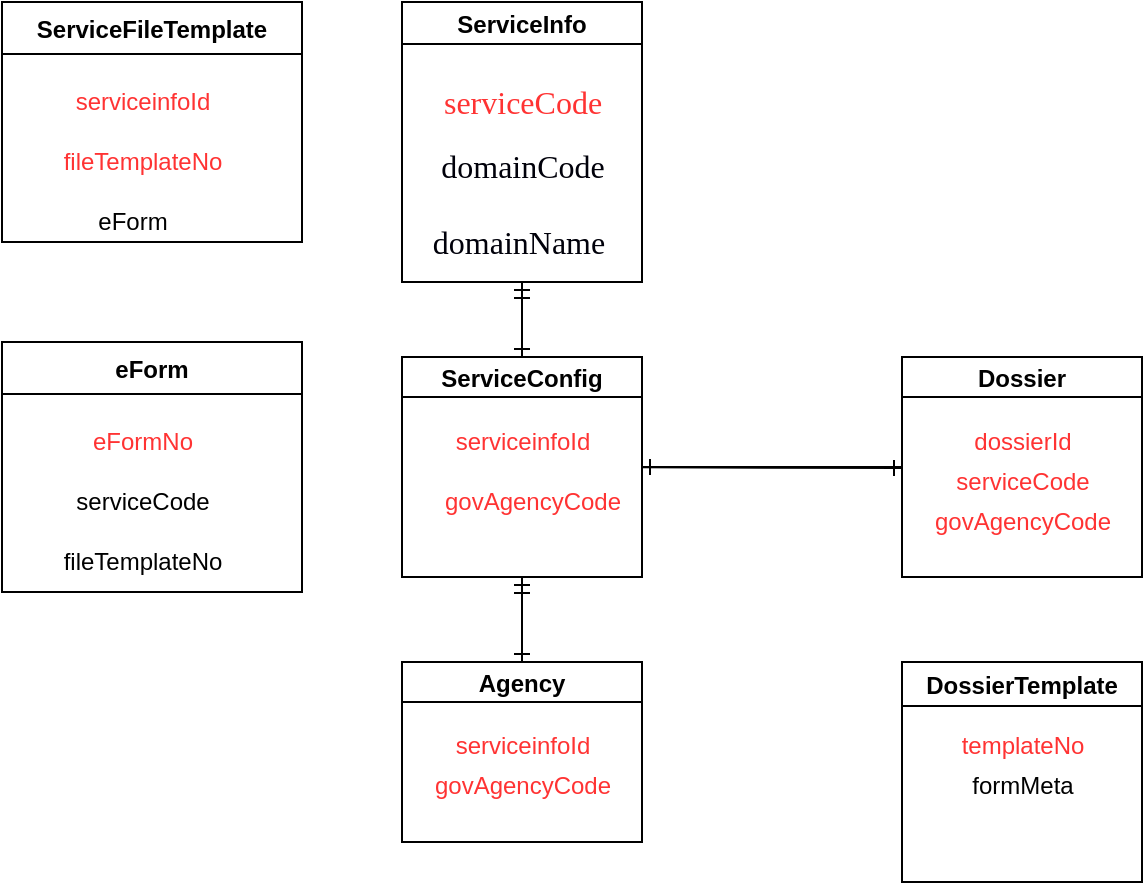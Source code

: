 <mxfile version="12.8.1" type="github"><diagram id="VrqLOiitiN6bHEq_VMDy" name="Page-1"><mxGraphModel dx="1038" dy="580" grid="1" gridSize="10" guides="1" tooltips="1" connect="1" arrows="1" fold="1" page="1" pageScale="1" pageWidth="827" pageHeight="1169" math="0" shadow="0"><root><mxCell id="0"/><mxCell id="1" parent="0"/><mxCell id="3iNCovrNTFFs0z0p3_Wt-29" style="rounded=0;orthogonalLoop=1;jettySize=auto;html=1;endArrow=ERone;endFill=0;" parent="1" source="3iNCovrNTFFs0z0p3_Wt-1" edge="1"><mxGeometry relative="1" as="geometry"><mxPoint x="450" y="503" as="targetPoint"/></mxGeometry></mxCell><mxCell id="3iNCovrNTFFs0z0p3_Wt-34" style="edgeStyle=none;rounded=0;orthogonalLoop=1;jettySize=auto;html=1;exitX=0.5;exitY=1;exitDx=0;exitDy=0;entryX=0.5;entryY=0;entryDx=0;entryDy=0;startArrow=ERmandOne;startFill=0;endArrow=ERone;endFill=0;" parent="1" source="3iNCovrNTFFs0z0p3_Wt-1" target="3iNCovrNTFFs0z0p3_Wt-20" edge="1"><mxGeometry relative="1" as="geometry"/></mxCell><mxCell id="3iNCovrNTFFs0z0p3_Wt-1" value="ServiceConfig" style="swimlane;startSize=20;" parent="1" vertex="1"><mxGeometry x="200" y="447.5" width="120" height="110" as="geometry"/></mxCell><mxCell id="3iNCovrNTFFs0z0p3_Wt-18" value="&lt;font color=&quot;#ff3333&quot;&gt;serviceinfoId&lt;/font&gt;" style="text;html=1;align=center;verticalAlign=middle;resizable=0;points=[];autosize=1;" parent="3iNCovrNTFFs0z0p3_Wt-1" vertex="1"><mxGeometry x="20" y="32" width="80" height="20" as="geometry"/></mxCell><mxCell id="3iNCovrNTFFs0z0p3_Wt-19" value="&lt;font color=&quot;#ff3333&quot;&gt;govAgencyCode&lt;/font&gt;" style="text;html=1;align=center;verticalAlign=middle;resizable=0;points=[];autosize=1;" parent="3iNCovrNTFFs0z0p3_Wt-1" vertex="1"><mxGeometry x="15" y="62.5" width="100" height="20" as="geometry"/></mxCell><mxCell id="3iNCovrNTFFs0z0p3_Wt-32" style="edgeStyle=none;rounded=0;orthogonalLoop=1;jettySize=auto;html=1;exitX=0.5;exitY=1;exitDx=0;exitDy=0;endArrow=ERone;endFill=0;startArrow=ERmandOne;startFill=0;" parent="1" source="3iNCovrNTFFs0z0p3_Wt-2" target="3iNCovrNTFFs0z0p3_Wt-1" edge="1"><mxGeometry relative="1" as="geometry"/></mxCell><mxCell id="3iNCovrNTFFs0z0p3_Wt-2" value="ServiceInfo" style="swimlane;startSize=21;" parent="1" vertex="1"><mxGeometry x="200" y="270" width="120" height="140" as="geometry"/></mxCell><mxCell id="3iNCovrNTFFs0z0p3_Wt-5" value="&lt;span lang=&quot;ZH-CN&quot; style=&quot;font-size: 12.0pt ; line-height: 107% ; font-family: &amp;#34;times new roman&amp;#34; , serif ; color: #00000a&quot;&gt;domainName&amp;nbsp;&lt;/span&gt;" style="text;html=1;align=center;verticalAlign=middle;resizable=0;points=[];autosize=1;" parent="3iNCovrNTFFs0z0p3_Wt-2" vertex="1"><mxGeometry x="5" y="110" width="110" height="20" as="geometry"/></mxCell><mxCell id="3iNCovrNTFFs0z0p3_Wt-4" value="&lt;span lang=&quot;ZH-CN&quot; style=&quot;font-size: 12.0pt ; line-height: 107% ; font-family: &amp;#34;times new roman&amp;#34; , serif ; color: #00000a&quot;&gt;domainCode&lt;/span&gt;" style="text;html=1;align=center;verticalAlign=middle;resizable=0;points=[];autosize=1;" parent="3iNCovrNTFFs0z0p3_Wt-2" vertex="1"><mxGeometry x="10" y="72" width="100" height="20" as="geometry"/></mxCell><mxCell id="3iNCovrNTFFs0z0p3_Wt-3" value="&lt;span lang=&quot;ZH-CN&quot; style=&quot;font-size: 12pt ; line-height: 107% ; font-family: &amp;#34;times new roman&amp;#34; , serif&quot;&gt;&lt;font color=&quot;#ff3333&quot;&gt;serviceCode&lt;/font&gt;&lt;/span&gt;" style="text;html=1;align=center;verticalAlign=middle;resizable=0;points=[];autosize=1;" parent="3iNCovrNTFFs0z0p3_Wt-2" vertex="1"><mxGeometry x="15" y="40" width="90" height="20" as="geometry"/></mxCell><mxCell id="3iNCovrNTFFs0z0p3_Wt-7" value="ServiceFileTemplate" style="swimlane;startSize=26;" parent="1" vertex="1"><mxGeometry y="270" width="150" height="120" as="geometry"/></mxCell><mxCell id="3iNCovrNTFFs0z0p3_Wt-9" value="&lt;font color=&quot;#ff3333&quot;&gt;serviceinfoId&lt;/font&gt;" style="text;html=1;align=center;verticalAlign=middle;resizable=0;points=[];autosize=1;" parent="3iNCovrNTFFs0z0p3_Wt-7" vertex="1"><mxGeometry x="30" y="40" width="80" height="20" as="geometry"/></mxCell><mxCell id="3iNCovrNTFFs0z0p3_Wt-10" value="&lt;font color=&quot;#ff3333&quot;&gt;fileTemplateNo&lt;/font&gt;" style="text;html=1;align=center;verticalAlign=middle;resizable=0;points=[];autosize=1;" parent="3iNCovrNTFFs0z0p3_Wt-7" vertex="1"><mxGeometry x="25" y="70" width="90" height="20" as="geometry"/></mxCell><mxCell id="3iNCovrNTFFs0z0p3_Wt-11" value="eForm" style="text;html=1;align=center;verticalAlign=middle;resizable=0;points=[];autosize=1;" parent="3iNCovrNTFFs0z0p3_Wt-7" vertex="1"><mxGeometry x="40" y="100" width="50" height="20" as="geometry"/></mxCell><mxCell id="3iNCovrNTFFs0z0p3_Wt-12" value="eForm" style="swimlane;startSize=26;" parent="1" vertex="1"><mxGeometry y="440" width="150" height="125" as="geometry"/></mxCell><mxCell id="3iNCovrNTFFs0z0p3_Wt-13" value="&lt;font color=&quot;#ff3333&quot;&gt;eFormNo&lt;/font&gt;" style="text;html=1;align=center;verticalAlign=middle;resizable=0;points=[];autosize=1;" parent="3iNCovrNTFFs0z0p3_Wt-12" vertex="1"><mxGeometry x="35" y="40" width="70" height="20" as="geometry"/></mxCell><mxCell id="3iNCovrNTFFs0z0p3_Wt-14" value="serviceCode" style="text;html=1;align=center;verticalAlign=middle;resizable=0;points=[];autosize=1;" parent="3iNCovrNTFFs0z0p3_Wt-12" vertex="1"><mxGeometry x="30" y="70" width="80" height="20" as="geometry"/></mxCell><mxCell id="3iNCovrNTFFs0z0p3_Wt-15" value="fileTemplateNo" style="text;html=1;align=center;verticalAlign=middle;resizable=0;points=[];autosize=1;" parent="3iNCovrNTFFs0z0p3_Wt-12" vertex="1"><mxGeometry x="25" y="100" width="90" height="20" as="geometry"/></mxCell><mxCell id="3iNCovrNTFFs0z0p3_Wt-20" value="Agency" style="swimlane;startSize=20;" parent="1" vertex="1"><mxGeometry x="200" y="600" width="120" height="90" as="geometry"/></mxCell><mxCell id="3iNCovrNTFFs0z0p3_Wt-21" value="&lt;font color=&quot;#ff3333&quot;&gt;govAgencyCode&lt;/font&gt;" style="text;html=1;align=center;verticalAlign=middle;resizable=0;points=[];autosize=1;" parent="3iNCovrNTFFs0z0p3_Wt-20" vertex="1"><mxGeometry x="10" y="52" width="100" height="20" as="geometry"/></mxCell><mxCell id="3iNCovrNTFFs0z0p3_Wt-22" value="&lt;font color=&quot;#ff3333&quot;&gt;serviceinfoId&lt;/font&gt;" style="text;html=1;align=center;verticalAlign=middle;resizable=0;points=[];autosize=1;" parent="3iNCovrNTFFs0z0p3_Wt-20" vertex="1"><mxGeometry x="20" y="32" width="80" height="20" as="geometry"/></mxCell><mxCell id="3iNCovrNTFFs0z0p3_Wt-31" style="edgeStyle=none;rounded=0;orthogonalLoop=1;jettySize=auto;html=1;entryX=1;entryY=0.5;entryDx=0;entryDy=0;endArrow=ERone;endFill=0;" parent="1" source="3iNCovrNTFFs0z0p3_Wt-23" target="3iNCovrNTFFs0z0p3_Wt-1" edge="1"><mxGeometry relative="1" as="geometry"/></mxCell><mxCell id="3iNCovrNTFFs0z0p3_Wt-23" value="Dossier" style="swimlane;startSize=20;" parent="1" vertex="1"><mxGeometry x="450" y="447.5" width="120" height="110" as="geometry"/></mxCell><mxCell id="3iNCovrNTFFs0z0p3_Wt-24" value="&lt;font color=&quot;#ff3333&quot;&gt;serviceCode&lt;br&gt;&lt;/font&gt;" style="text;html=1;align=center;verticalAlign=middle;resizable=0;points=[];autosize=1;" parent="3iNCovrNTFFs0z0p3_Wt-23" vertex="1"><mxGeometry x="20" y="52" width="80" height="20" as="geometry"/></mxCell><mxCell id="3iNCovrNTFFs0z0p3_Wt-25" value="&lt;font color=&quot;#ff3333&quot;&gt;dossierId&lt;/font&gt;" style="text;html=1;align=center;verticalAlign=middle;resizable=0;points=[];autosize=1;" parent="3iNCovrNTFFs0z0p3_Wt-23" vertex="1"><mxGeometry x="30" y="32" width="60" height="20" as="geometry"/></mxCell><mxCell id="3iNCovrNTFFs0z0p3_Wt-26" value="&lt;font color=&quot;#ff3333&quot;&gt;govAgencyCode&lt;br&gt;&lt;/font&gt;" style="text;html=1;align=center;verticalAlign=middle;resizable=0;points=[];autosize=1;" parent="3iNCovrNTFFs0z0p3_Wt-23" vertex="1"><mxGeometry x="10" y="72" width="100" height="20" as="geometry"/></mxCell><mxCell id="3iNCovrNTFFs0z0p3_Wt-35" value="DossierTemplate" style="swimlane;startSize=22;" parent="1" vertex="1"><mxGeometry x="450" y="600" width="120" height="110" as="geometry"/></mxCell><mxCell id="3iNCovrNTFFs0z0p3_Wt-36" value="formMeta" style="text;html=1;align=center;verticalAlign=middle;resizable=0;points=[];autosize=1;" parent="3iNCovrNTFFs0z0p3_Wt-35" vertex="1"><mxGeometry x="25" y="52" width="70" height="20" as="geometry"/></mxCell><mxCell id="3iNCovrNTFFs0z0p3_Wt-37" value="&lt;font color=&quot;#ff3333&quot;&gt;templateNo&lt;/font&gt;" style="text;html=1;align=center;verticalAlign=middle;resizable=0;points=[];autosize=1;" parent="3iNCovrNTFFs0z0p3_Wt-35" vertex="1"><mxGeometry x="20" y="32" width="80" height="20" as="geometry"/></mxCell></root></mxGraphModel></diagram></mxfile>